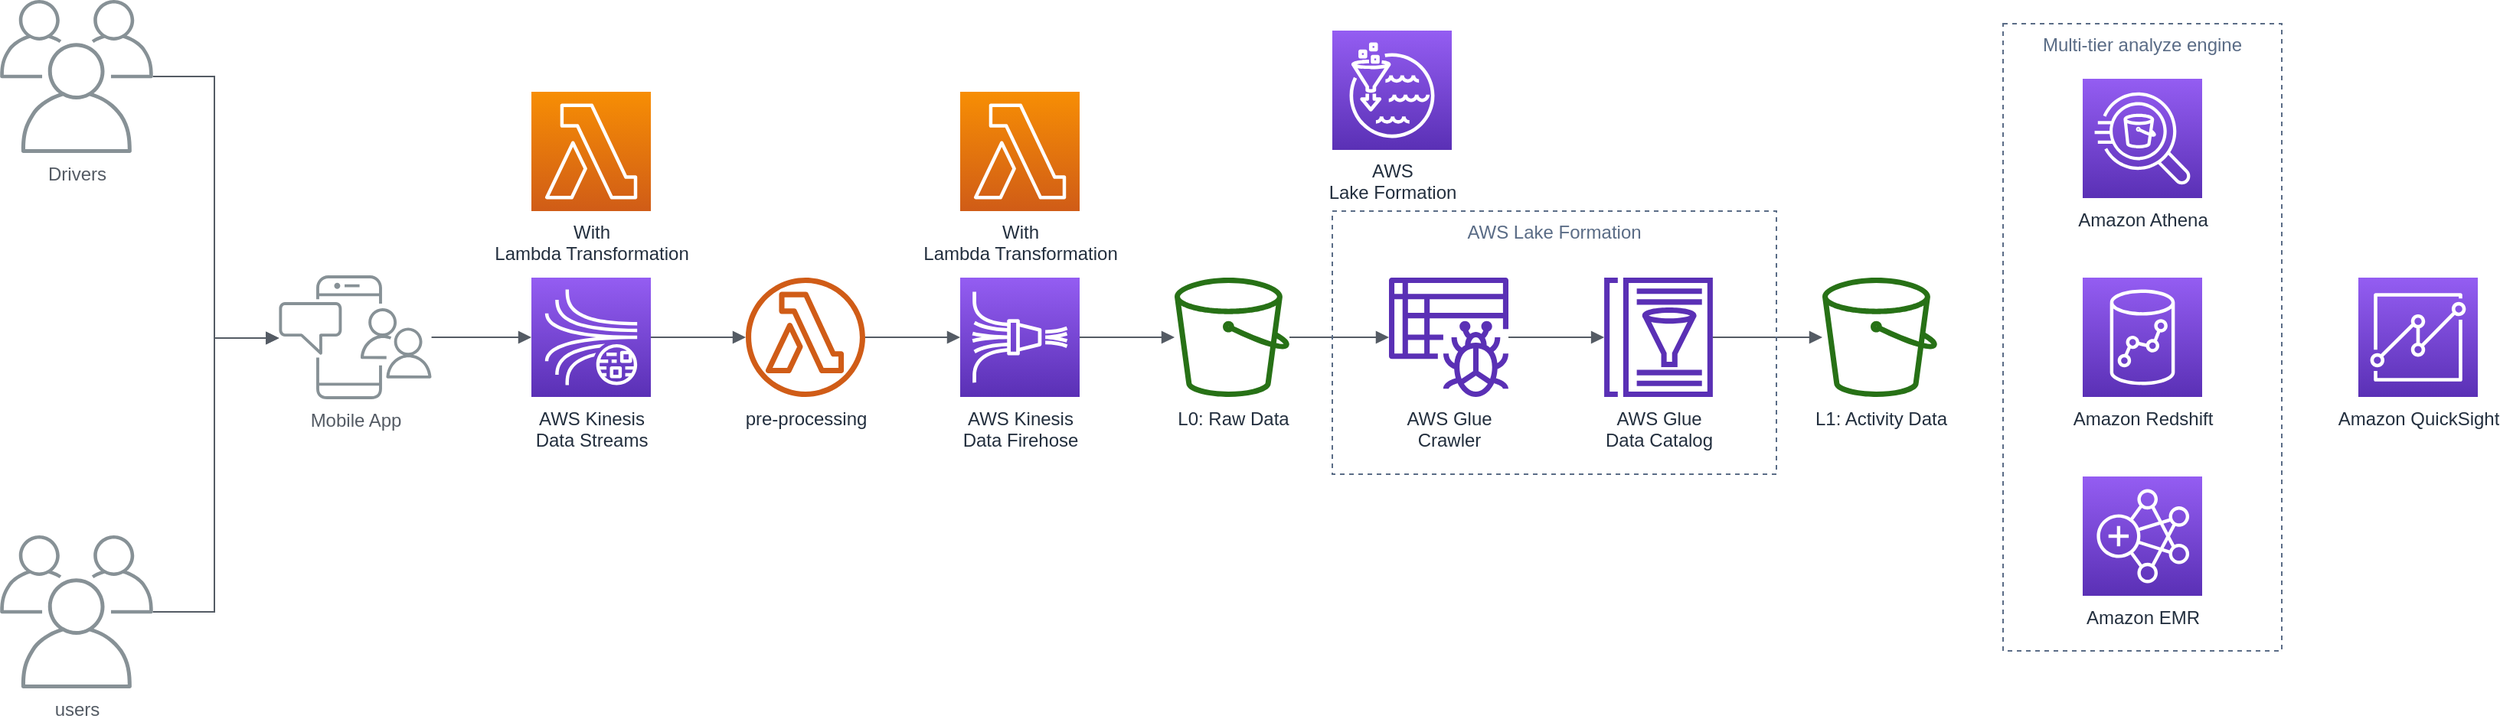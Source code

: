 <mxfile version="14.5.3" type="github">
  <diagram id="XrMNll2V08MRg5aVy4IJ" name="Page-1">
    <mxGraphModel dx="989" dy="536" grid="1" gridSize="10" guides="1" tooltips="1" connect="1" arrows="1" fold="1" page="1" pageScale="1" pageWidth="1169" pageHeight="827" math="0" shadow="0">
      <root>
        <mxCell id="0" />
        <mxCell id="1" parent="0" />
        <mxCell id="7FsomHptHNGmvxsUci2X-1" value="users" style="outlineConnect=0;gradientColor=none;fontColor=#545B64;strokeColor=none;fillColor=#879196;dashed=0;verticalLabelPosition=bottom;verticalAlign=top;align=center;html=1;fontSize=12;fontStyle=0;aspect=fixed;shape=mxgraph.aws4.illustration_users;pointerEvents=1" vertex="1" parent="1">
          <mxGeometry x="100" y="470" width="100" height="100" as="geometry" />
        </mxCell>
        <mxCell id="7FsomHptHNGmvxsUci2X-2" value="Drivers" style="outlineConnect=0;gradientColor=none;fontColor=#545B64;strokeColor=none;fillColor=#879196;dashed=0;verticalLabelPosition=bottom;verticalAlign=top;align=center;html=1;fontSize=12;fontStyle=0;aspect=fixed;shape=mxgraph.aws4.illustration_users;pointerEvents=1" vertex="1" parent="1">
          <mxGeometry x="100" y="120" width="100" height="100" as="geometry" />
        </mxCell>
        <mxCell id="7FsomHptHNGmvxsUci2X-3" value="AWS Kinesis&lt;br&gt;Data Streams" style="points=[[0,0,0],[0.25,0,0],[0.5,0,0],[0.75,0,0],[1,0,0],[0,1,0],[0.25,1,0],[0.5,1,0],[0.75,1,0],[1,1,0],[0,0.25,0],[0,0.5,0],[0,0.75,0],[1,0.25,0],[1,0.5,0],[1,0.75,0]];outlineConnect=0;fontColor=#232F3E;gradientColor=#945DF2;gradientDirection=north;fillColor=#5A30B5;strokeColor=#ffffff;dashed=0;verticalLabelPosition=bottom;verticalAlign=top;align=center;html=1;fontSize=12;fontStyle=0;aspect=fixed;shape=mxgraph.aws4.resourceIcon;resIcon=mxgraph.aws4.kinesis_data_streams;" vertex="1" parent="1">
          <mxGeometry x="447" y="301.5" width="78" height="78" as="geometry" />
        </mxCell>
        <mxCell id="7FsomHptHNGmvxsUci2X-4" value="Mobile App" style="outlineConnect=0;gradientColor=none;fontColor=#545B64;strokeColor=none;fillColor=#879196;dashed=0;verticalLabelPosition=bottom;verticalAlign=top;align=center;html=1;fontSize=12;fontStyle=0;aspect=fixed;shape=mxgraph.aws4.illustration_notification;pointerEvents=1" vertex="1" parent="1">
          <mxGeometry x="282" y="300" width="100" height="81" as="geometry" />
        </mxCell>
        <mxCell id="7FsomHptHNGmvxsUci2X-10" value="" style="edgeStyle=orthogonalEdgeStyle;html=1;endArrow=block;elbow=vertical;startArrow=none;endFill=1;strokeColor=#545B64;rounded=0;" edge="1" parent="1" source="7FsomHptHNGmvxsUci2X-2" target="7FsomHptHNGmvxsUci2X-4">
          <mxGeometry width="100" relative="1" as="geometry">
            <mxPoint x="360" y="350" as="sourcePoint" />
            <mxPoint x="460" y="350" as="targetPoint" />
            <Array as="points">
              <mxPoint x="240" y="170" />
              <mxPoint x="240" y="341" />
            </Array>
          </mxGeometry>
        </mxCell>
        <mxCell id="7FsomHptHNGmvxsUci2X-11" value="" style="edgeStyle=orthogonalEdgeStyle;html=1;endArrow=block;elbow=vertical;startArrow=none;endFill=1;strokeColor=#545B64;rounded=0;" edge="1" parent="1" source="7FsomHptHNGmvxsUci2X-1" target="7FsomHptHNGmvxsUci2X-4">
          <mxGeometry width="100" relative="1" as="geometry">
            <mxPoint x="360" y="350" as="sourcePoint" />
            <mxPoint x="460" y="350" as="targetPoint" />
            <Array as="points">
              <mxPoint x="240" y="520" />
              <mxPoint x="240" y="341" />
            </Array>
          </mxGeometry>
        </mxCell>
        <mxCell id="7FsomHptHNGmvxsUci2X-13" value="L0: Raw Data" style="outlineConnect=0;fontColor=#232F3E;gradientColor=none;fillColor=#277116;strokeColor=none;dashed=0;verticalLabelPosition=bottom;verticalAlign=top;align=center;html=1;fontSize=12;fontStyle=0;aspect=fixed;pointerEvents=1;shape=mxgraph.aws4.bucket;" vertex="1" parent="1">
          <mxGeometry x="867" y="301.5" width="75" height="78" as="geometry" />
        </mxCell>
        <mxCell id="7FsomHptHNGmvxsUci2X-17" value="" style="edgeStyle=orthogonalEdgeStyle;html=1;endArrow=block;elbow=vertical;startArrow=none;endFill=1;strokeColor=#545B64;rounded=0;exitX=1;exitY=0.5;exitDx=0;exitDy=0;exitPerimeter=0;" edge="1" parent="1" source="7FsomHptHNGmvxsUci2X-3" target="7FsomHptHNGmvxsUci2X-25">
          <mxGeometry width="100" relative="1" as="geometry">
            <mxPoint x="697" y="550.5" as="sourcePoint" />
            <mxPoint x="587" y="340.5" as="targetPoint" />
          </mxGeometry>
        </mxCell>
        <mxCell id="7FsomHptHNGmvxsUci2X-19" value="AWS Kinesis&lt;br&gt;Data Firehose" style="points=[[0,0,0],[0.25,0,0],[0.5,0,0],[0.75,0,0],[1,0,0],[0,1,0],[0.25,1,0],[0.5,1,0],[0.75,1,0],[1,1,0],[0,0.25,0],[0,0.5,0],[0,0.75,0],[1,0.25,0],[1,0.5,0],[1,0.75,0]];outlineConnect=0;fontColor=#232F3E;gradientColor=#945DF2;gradientDirection=north;fillColor=#5A30B5;strokeColor=#ffffff;dashed=0;verticalLabelPosition=bottom;verticalAlign=top;align=center;html=1;fontSize=12;fontStyle=0;aspect=fixed;shape=mxgraph.aws4.resourceIcon;resIcon=mxgraph.aws4.kinesis_data_firehose;" vertex="1" parent="1">
          <mxGeometry x="727" y="301.5" width="78" height="78" as="geometry" />
        </mxCell>
        <mxCell id="7FsomHptHNGmvxsUci2X-20" value="" style="edgeStyle=orthogonalEdgeStyle;html=1;endArrow=block;elbow=vertical;startArrow=none;endFill=1;strokeColor=#545B64;rounded=0;entryX=0;entryY=0.5;entryDx=0;entryDy=0;entryPerimeter=0;" edge="1" parent="1" source="7FsomHptHNGmvxsUci2X-4" target="7FsomHptHNGmvxsUci2X-3">
          <mxGeometry width="100" relative="1" as="geometry">
            <mxPoint x="538" y="180" as="sourcePoint" />
            <mxPoint x="595" y="180" as="targetPoint" />
          </mxGeometry>
        </mxCell>
        <mxCell id="7FsomHptHNGmvxsUci2X-22" value="" style="edgeStyle=orthogonalEdgeStyle;html=1;endArrow=block;elbow=vertical;startArrow=none;endFill=1;strokeColor=#545B64;rounded=0;entryX=0;entryY=0.5;entryDx=0;entryDy=0;entryPerimeter=0;" edge="1" parent="1" source="7FsomHptHNGmvxsUci2X-25" target="7FsomHptHNGmvxsUci2X-19">
          <mxGeometry width="100" relative="1" as="geometry">
            <mxPoint x="665" y="340.5" as="sourcePoint" />
            <mxPoint x="597" y="350.5" as="targetPoint" />
          </mxGeometry>
        </mxCell>
        <mxCell id="7FsomHptHNGmvxsUci2X-25" value="pre-processing" style="outlineConnect=0;fontColor=#232F3E;gradientColor=none;fillColor=#D05C17;strokeColor=none;dashed=0;verticalLabelPosition=bottom;verticalAlign=top;align=center;html=1;fontSize=12;fontStyle=0;aspect=fixed;pointerEvents=1;shape=mxgraph.aws4.lambda_function;" vertex="1" parent="1">
          <mxGeometry x="587" y="301.5" width="78" height="78" as="geometry" />
        </mxCell>
        <mxCell id="7FsomHptHNGmvxsUci2X-28" value="AWS Glue&lt;br&gt;Crawler" style="outlineConnect=0;fontColor=#232F3E;gradientColor=none;fillColor=#5A30B5;strokeColor=none;dashed=0;verticalLabelPosition=bottom;verticalAlign=top;align=center;html=1;fontSize=12;fontStyle=0;aspect=fixed;pointerEvents=1;shape=mxgraph.aws4.glue_crawlers;" vertex="1" parent="1">
          <mxGeometry x="1007" y="301.5" width="78" height="78" as="geometry" />
        </mxCell>
        <mxCell id="7FsomHptHNGmvxsUci2X-33" value="Amazon Redshift" style="points=[[0,0,0],[0.25,0,0],[0.5,0,0],[0.75,0,0],[1,0,0],[0,1,0],[0.25,1,0],[0.5,1,0],[0.75,1,0],[1,1,0],[0,0.25,0],[0,0.5,0],[0,0.75,0],[1,0.25,0],[1,0.5,0],[1,0.75,0]];outlineConnect=0;fontColor=#232F3E;gradientColor=#945DF2;gradientDirection=north;fillColor=#5A30B5;strokeColor=#ffffff;dashed=0;verticalLabelPosition=bottom;verticalAlign=top;align=center;html=1;fontSize=12;fontStyle=0;aspect=fixed;shape=mxgraph.aws4.resourceIcon;resIcon=mxgraph.aws4.redshift;" vertex="1" parent="1">
          <mxGeometry x="1460" y="301.5" width="78" height="78" as="geometry" />
        </mxCell>
        <mxCell id="7FsomHptHNGmvxsUci2X-34" value="Amazon Athena" style="points=[[0,0,0],[0.25,0,0],[0.5,0,0],[0.75,0,0],[1,0,0],[0,1,0],[0.25,1,0],[0.5,1,0],[0.75,1,0],[1,1,0],[0,0.25,0],[0,0.5,0],[0,0.75,0],[1,0.25,0],[1,0.5,0],[1,0.75,0]];outlineConnect=0;fontColor=#232F3E;gradientColor=#945DF2;gradientDirection=north;fillColor=#5A30B5;strokeColor=#ffffff;dashed=0;verticalLabelPosition=bottom;verticalAlign=top;align=center;html=1;fontSize=12;fontStyle=0;aspect=fixed;shape=mxgraph.aws4.resourceIcon;resIcon=mxgraph.aws4.athena;" vertex="1" parent="1">
          <mxGeometry x="1460" y="171.5" width="78" height="78" as="geometry" />
        </mxCell>
        <mxCell id="7FsomHptHNGmvxsUci2X-35" value="Amazon EMR" style="points=[[0,0,0],[0.25,0,0],[0.5,0,0],[0.75,0,0],[1,0,0],[0,1,0],[0.25,1,0],[0.5,1,0],[0.75,1,0],[1,1,0],[0,0.25,0],[0,0.5,0],[0,0.75,0],[1,0.25,0],[1,0.5,0],[1,0.75,0]];outlineConnect=0;fontColor=#232F3E;gradientColor=#945DF2;gradientDirection=north;fillColor=#5A30B5;strokeColor=#ffffff;dashed=0;verticalLabelPosition=bottom;verticalAlign=top;align=center;html=1;fontSize=12;fontStyle=0;aspect=fixed;shape=mxgraph.aws4.resourceIcon;resIcon=mxgraph.aws4.emr;" vertex="1" parent="1">
          <mxGeometry x="1460" y="431.5" width="78" height="78" as="geometry" />
        </mxCell>
        <mxCell id="7FsomHptHNGmvxsUci2X-36" value="Amazon QuickSight" style="points=[[0,0,0],[0.25,0,0],[0.5,0,0],[0.75,0,0],[1,0,0],[0,1,0],[0.25,1,0],[0.5,1,0],[0.75,1,0],[1,1,0],[0,0.25,0],[0,0.5,0],[0,0.75,0],[1,0.25,0],[1,0.5,0],[1,0.75,0]];outlineConnect=0;fontColor=#232F3E;gradientColor=#945DF2;gradientDirection=north;fillColor=#5A30B5;strokeColor=#ffffff;dashed=0;verticalLabelPosition=bottom;verticalAlign=top;align=center;html=1;fontSize=12;fontStyle=0;aspect=fixed;shape=mxgraph.aws4.resourceIcon;resIcon=mxgraph.aws4.quicksight;" vertex="1" parent="1">
          <mxGeometry x="1640" y="301.5" width="78" height="78" as="geometry" />
        </mxCell>
        <mxCell id="7FsomHptHNGmvxsUci2X-37" value="L1: Activity Data" style="outlineConnect=0;fontColor=#232F3E;gradientColor=none;fillColor=#277116;strokeColor=none;dashed=0;verticalLabelPosition=bottom;verticalAlign=top;align=center;html=1;fontSize=12;fontStyle=0;aspect=fixed;pointerEvents=1;shape=mxgraph.aws4.bucket;" vertex="1" parent="1">
          <mxGeometry x="1290" y="301.5" width="75" height="78" as="geometry" />
        </mxCell>
        <mxCell id="7FsomHptHNGmvxsUci2X-40" value="AWS Glue&lt;br&gt;Data Catalog" style="outlineConnect=0;fontColor=#232F3E;gradientColor=none;fillColor=#5A30B5;strokeColor=none;dashed=0;verticalLabelPosition=bottom;verticalAlign=top;align=center;html=1;fontSize=12;fontStyle=0;aspect=fixed;pointerEvents=1;shape=mxgraph.aws4.glue_data_catalog;" vertex="1" parent="1">
          <mxGeometry x="1147" y="301.5" width="72" height="78" as="geometry" />
        </mxCell>
        <mxCell id="7FsomHptHNGmvxsUci2X-41" value="AWS&lt;br&gt;Lake Formation" style="points=[[0,0,0],[0.25,0,0],[0.5,0,0],[0.75,0,0],[1,0,0],[0,1,0],[0.25,1,0],[0.5,1,0],[0.75,1,0],[1,1,0],[0,0.25,0],[0,0.5,0],[0,0.75,0],[1,0.25,0],[1,0.5,0],[1,0.75,0]];outlineConnect=0;fontColor=#232F3E;gradientColor=#945DF2;gradientDirection=north;fillColor=#5A30B5;strokeColor=#ffffff;dashed=0;verticalLabelPosition=bottom;verticalAlign=top;align=center;html=1;fontSize=12;fontStyle=0;aspect=fixed;shape=mxgraph.aws4.resourceIcon;resIcon=mxgraph.aws4.lake_formation;" vertex="1" parent="1">
          <mxGeometry x="970" y="140" width="78" height="78" as="geometry" />
        </mxCell>
        <mxCell id="7FsomHptHNGmvxsUci2X-42" value="" style="edgeStyle=orthogonalEdgeStyle;html=1;endArrow=block;elbow=vertical;startArrow=none;endFill=1;strokeColor=#545B64;rounded=0;exitX=1;exitY=0.5;exitDx=0;exitDy=0;exitPerimeter=0;" edge="1" parent="1" source="7FsomHptHNGmvxsUci2X-19" target="7FsomHptHNGmvxsUci2X-13">
          <mxGeometry width="100" relative="1" as="geometry">
            <mxPoint x="817" y="340.5" as="sourcePoint" />
            <mxPoint x="737" y="350.5" as="targetPoint" />
          </mxGeometry>
        </mxCell>
        <mxCell id="7FsomHptHNGmvxsUci2X-43" value="" style="edgeStyle=orthogonalEdgeStyle;html=1;endArrow=block;elbow=vertical;startArrow=none;endFill=1;strokeColor=#545B64;rounded=0;" edge="1" parent="1" source="7FsomHptHNGmvxsUci2X-13" target="7FsomHptHNGmvxsUci2X-28">
          <mxGeometry width="100" relative="1" as="geometry">
            <mxPoint x="815" y="350.5" as="sourcePoint" />
            <mxPoint x="877" y="350.6" as="targetPoint" />
          </mxGeometry>
        </mxCell>
        <mxCell id="7FsomHptHNGmvxsUci2X-45" value="" style="edgeStyle=orthogonalEdgeStyle;html=1;endArrow=block;elbow=vertical;startArrow=none;endFill=1;strokeColor=#545B64;rounded=0;" edge="1" parent="1" source="7FsomHptHNGmvxsUci2X-28" target="7FsomHptHNGmvxsUci2X-40">
          <mxGeometry width="100" relative="1" as="geometry">
            <mxPoint x="937" y="270" as="sourcePoint" />
            <mxPoint x="1017.307" y="180" as="targetPoint" />
          </mxGeometry>
        </mxCell>
        <mxCell id="7FsomHptHNGmvxsUci2X-49" value="" style="edgeStyle=orthogonalEdgeStyle;html=1;endArrow=block;elbow=vertical;startArrow=none;endFill=1;strokeColor=#545B64;rounded=0;" edge="1" parent="1" source="7FsomHptHNGmvxsUci2X-40" target="7FsomHptHNGmvxsUci2X-37">
          <mxGeometry width="100" relative="1" as="geometry">
            <mxPoint x="1240" y="330" as="sourcePoint" />
            <mxPoint x="1157.12" y="350.5" as="targetPoint" />
          </mxGeometry>
        </mxCell>
        <mxCell id="7FsomHptHNGmvxsUci2X-50" value="With&lt;br&gt;Lambda Transformation" style="points=[[0,0,0],[0.25,0,0],[0.5,0,0],[0.75,0,0],[1,0,0],[0,1,0],[0.25,1,0],[0.5,1,0],[0.75,1,0],[1,1,0],[0,0.25,0],[0,0.5,0],[0,0.75,0],[1,0.25,0],[1,0.5,0],[1,0.75,0]];outlineConnect=0;fontColor=#232F3E;gradientColor=#F78E04;gradientDirection=north;fillColor=#D05C17;strokeColor=#ffffff;dashed=0;verticalLabelPosition=bottom;verticalAlign=top;align=center;html=1;fontSize=12;fontStyle=0;aspect=fixed;shape=mxgraph.aws4.resourceIcon;resIcon=mxgraph.aws4.lambda;" vertex="1" parent="1">
          <mxGeometry x="447" y="180" width="78" height="78" as="geometry" />
        </mxCell>
        <mxCell id="7FsomHptHNGmvxsUci2X-51" value="With&lt;br&gt;Lambda Transformation" style="points=[[0,0,0],[0.25,0,0],[0.5,0,0],[0.75,0,0],[1,0,0],[0,1,0],[0.25,1,0],[0.5,1,0],[0.75,1,0],[1,1,0],[0,0.25,0],[0,0.5,0],[0,0.75,0],[1,0.25,0],[1,0.5,0],[1,0.75,0]];outlineConnect=0;fontColor=#232F3E;gradientColor=#F78E04;gradientDirection=north;fillColor=#D05C17;strokeColor=#ffffff;dashed=0;verticalLabelPosition=bottom;verticalAlign=top;align=center;html=1;fontSize=12;fontStyle=0;aspect=fixed;shape=mxgraph.aws4.resourceIcon;resIcon=mxgraph.aws4.lambda;" vertex="1" parent="1">
          <mxGeometry x="727" y="180" width="78" height="78" as="geometry" />
        </mxCell>
        <mxCell id="7FsomHptHNGmvxsUci2X-52" value="AWS Lake Formation" style="fillColor=none;strokeColor=#5A6C86;dashed=1;verticalAlign=top;fontStyle=0;fontColor=#5A6C86;" vertex="1" parent="1">
          <mxGeometry x="970" y="258" width="290" height="172" as="geometry" />
        </mxCell>
        <mxCell id="7FsomHptHNGmvxsUci2X-53" value="Multi-tier analyze engine" style="fillColor=none;strokeColor=#5A6C86;dashed=1;verticalAlign=top;fontStyle=0;fontColor=#5A6C86;" vertex="1" parent="1">
          <mxGeometry x="1408" y="135.5" width="182" height="410" as="geometry" />
        </mxCell>
      </root>
    </mxGraphModel>
  </diagram>
</mxfile>
